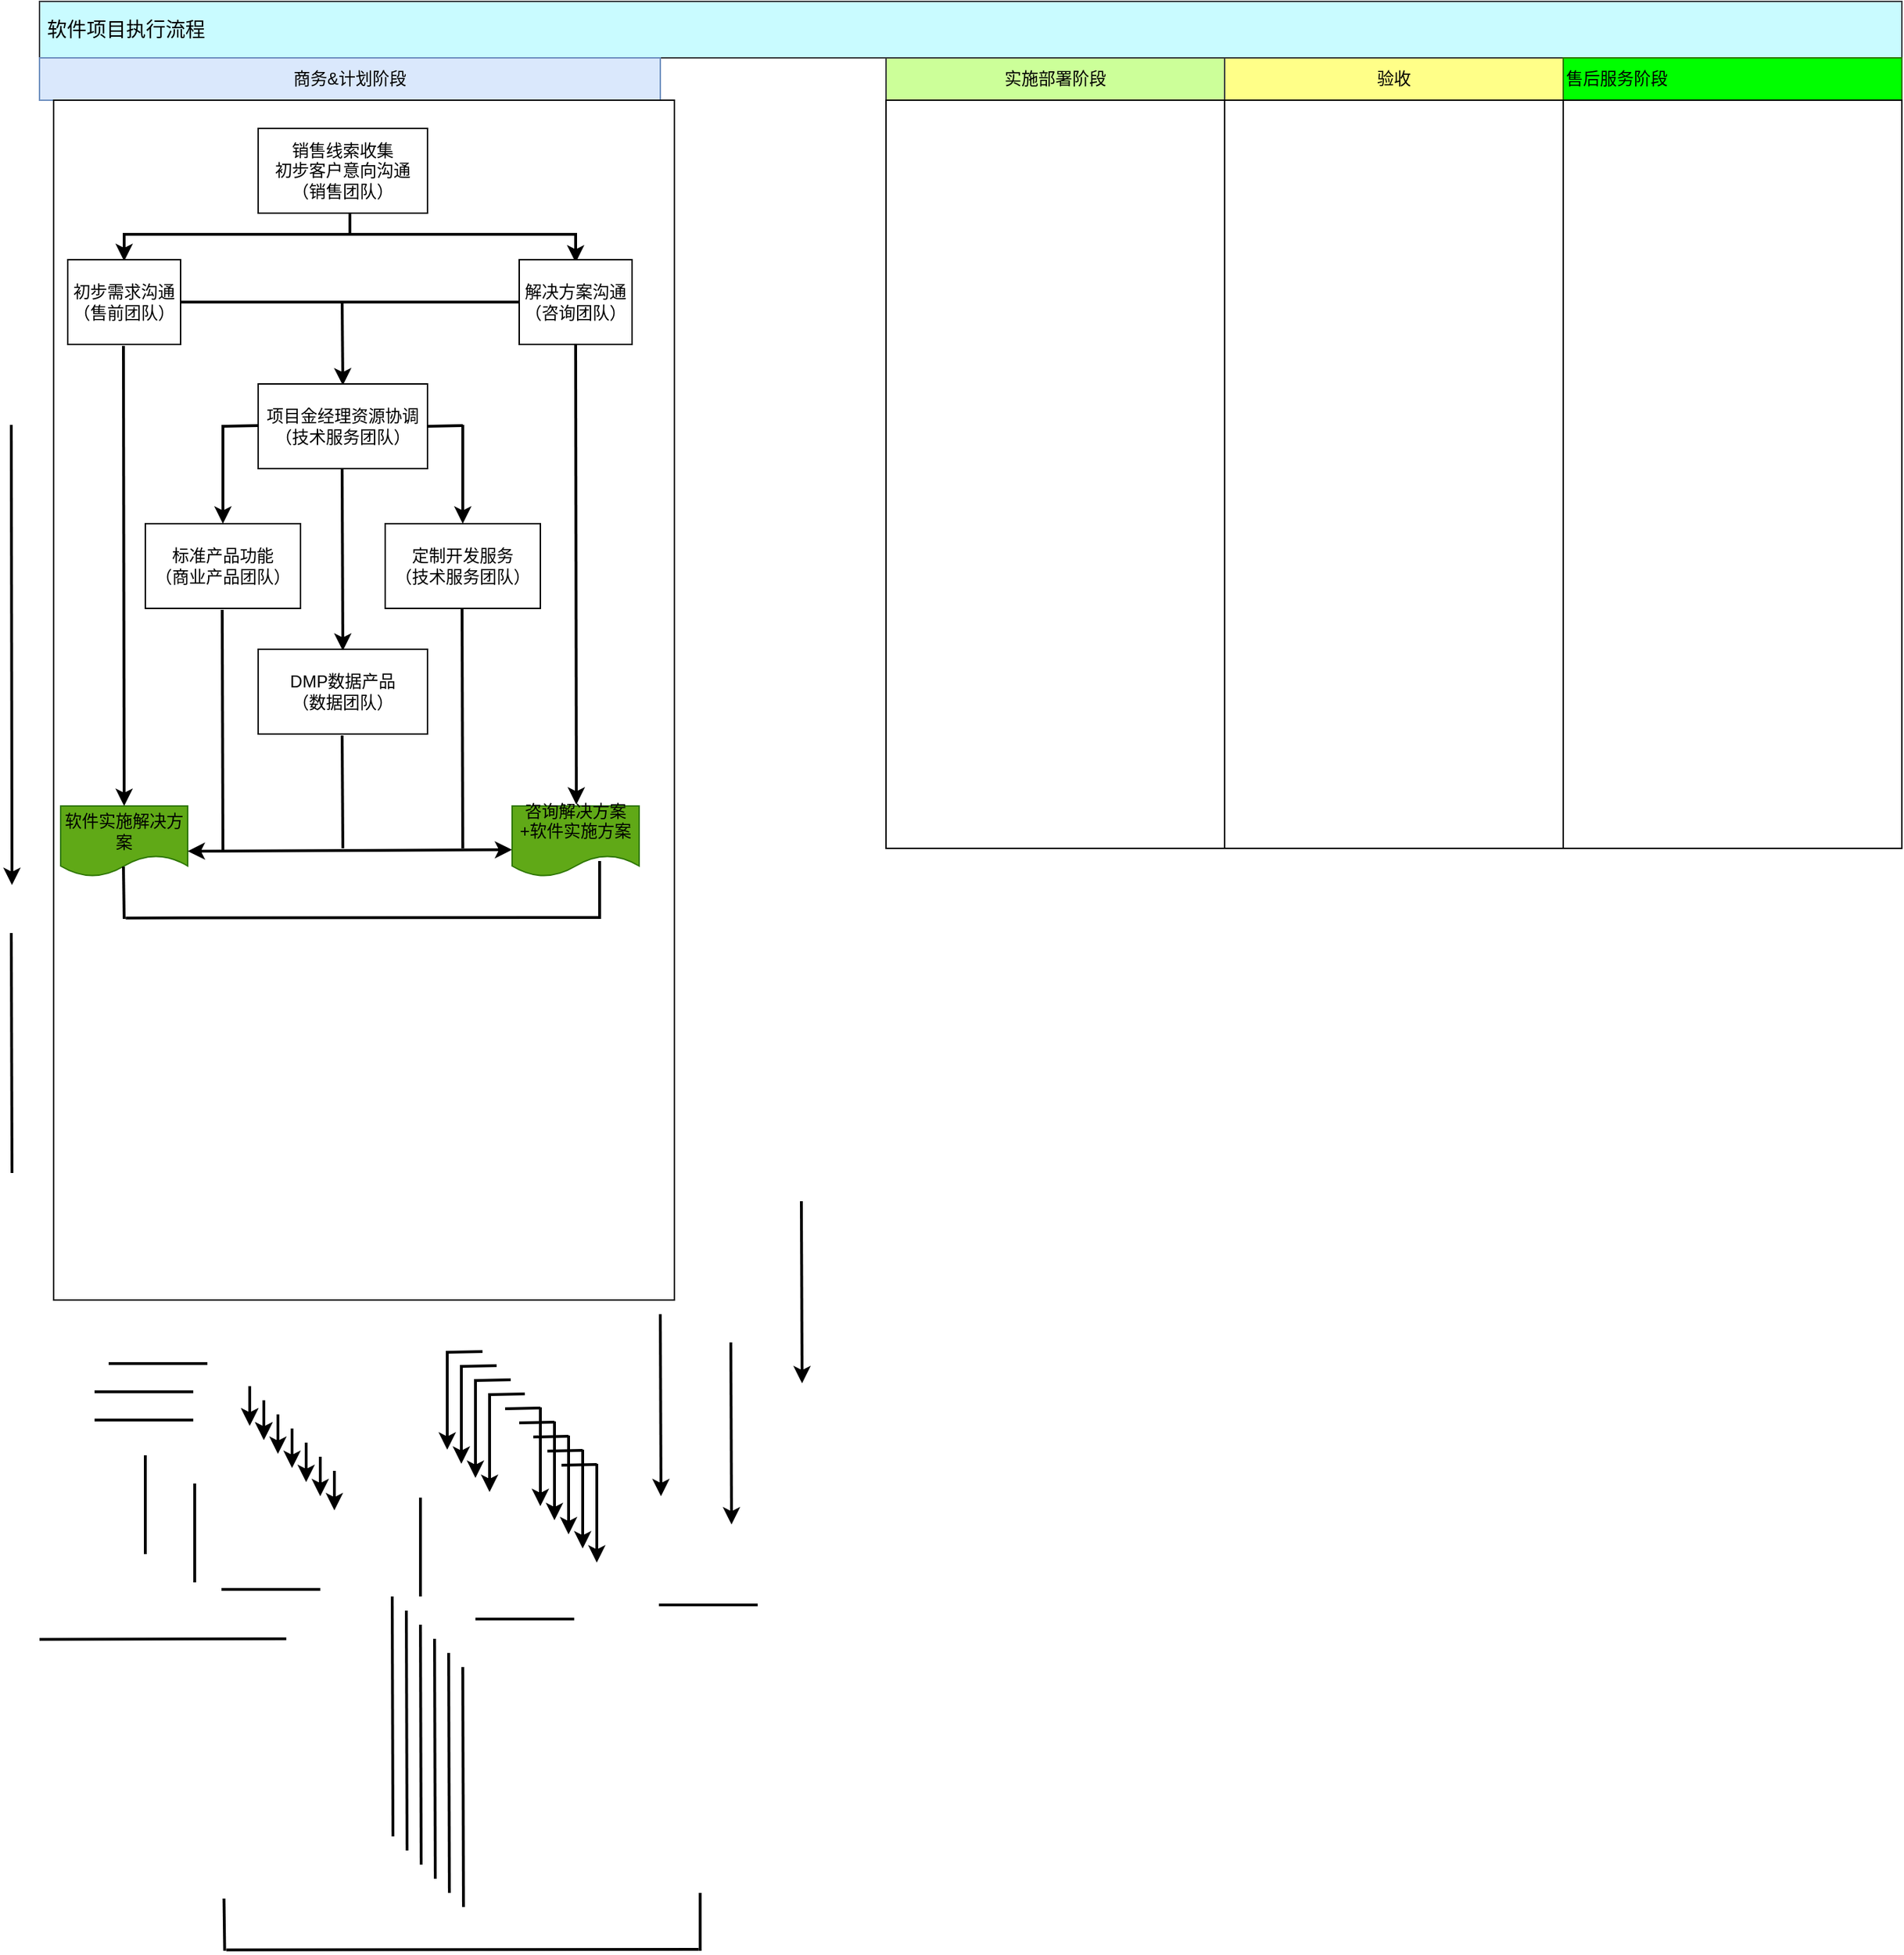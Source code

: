 <mxfile version="13.10.1" type="github">
  <diagram id="prtHgNgQTEPvFCAcTncT" name="Page-1">
    <mxGraphModel dx="767" dy="689" grid="1" gridSize="10" guides="1" tooltips="1" connect="1" arrows="1" fold="1" page="1" pageScale="1" pageWidth="827" pageHeight="1169" math="0" shadow="0">
      <root>
        <mxCell id="0" />
        <mxCell id="1" parent="0" />
        <mxCell id="oCY2eJbqUOLNiPiCaD8f-7" value="&amp;nbsp;&lt;font style=&quot;font-size: 14px&quot;&gt;软件项目执行流程&lt;/font&gt;" style="rounded=0;whiteSpace=wrap;html=1;strokeColor=#36393d;fillColor=#C9FBFF;align=left;" vertex="1" parent="1">
          <mxGeometry x="40" y="80" width="1320" height="40" as="geometry" />
        </mxCell>
        <mxCell id="oCY2eJbqUOLNiPiCaD8f-9" value="商务&amp;amp;计划阶段" style="rounded=0;whiteSpace=wrap;html=1;fillColor=#dae8fc;align=center;strokeColor=#6c8ebf;" vertex="1" parent="1">
          <mxGeometry x="40" y="120" width="440" height="30" as="geometry" />
        </mxCell>
        <mxCell id="oCY2eJbqUOLNiPiCaD8f-10" value="实施部署阶段" style="rounded=0;whiteSpace=wrap;html=1;align=center;strokeColor=#36393d;fillColor=#CCFF99;" vertex="1" parent="1">
          <mxGeometry x="640" y="120" width="240" height="30" as="geometry" />
        </mxCell>
        <mxCell id="oCY2eJbqUOLNiPiCaD8f-11" value="验收" style="rounded=0;whiteSpace=wrap;html=1;fillColor=#ffff88;align=center;strokeColor=#36393d;" vertex="1" parent="1">
          <mxGeometry x="880" y="120" width="240" height="30" as="geometry" />
        </mxCell>
        <mxCell id="oCY2eJbqUOLNiPiCaD8f-13" value="&lt;font color=&quot;#000000&quot;&gt;售后服务阶段&lt;/font&gt;" style="rounded=0;whiteSpace=wrap;html=1;align=left;strokeColor=#2D7600;fontColor=#ffffff;fillColor=#00FF00;" vertex="1" parent="1">
          <mxGeometry x="1120" y="120" width="240" height="30" as="geometry" />
        </mxCell>
        <mxCell id="oCY2eJbqUOLNiPiCaD8f-14" value="" style="rounded=0;whiteSpace=wrap;html=1;align=left;fillColor=#FFFFFF;" vertex="1" parent="1">
          <mxGeometry x="50" y="150" width="440" height="850" as="geometry" />
        </mxCell>
        <mxCell id="oCY2eJbqUOLNiPiCaD8f-15" value="" style="rounded=0;whiteSpace=wrap;html=1;fillColor=#FFFFFF;align=left;" vertex="1" parent="1">
          <mxGeometry x="640" y="150" width="240" height="530" as="geometry" />
        </mxCell>
        <mxCell id="oCY2eJbqUOLNiPiCaD8f-16" value="" style="rounded=0;whiteSpace=wrap;html=1;fillColor=#FFFFFF;align=left;" vertex="1" parent="1">
          <mxGeometry x="880" y="150" width="240" height="530" as="geometry" />
        </mxCell>
        <mxCell id="oCY2eJbqUOLNiPiCaD8f-17" value="" style="rounded=0;whiteSpace=wrap;html=1;fillColor=#FFFFFF;align=left;" vertex="1" parent="1">
          <mxGeometry x="1120" y="150" width="240" height="530" as="geometry" />
        </mxCell>
        <mxCell id="oCY2eJbqUOLNiPiCaD8f-18" value="销售线索收集&lt;br&gt;初步客户意向沟通&lt;br&gt;（销售团队）" style="rounded=0;whiteSpace=wrap;html=1;fillColor=#FFFFFF;align=center;" vertex="1" parent="1">
          <mxGeometry x="195" y="170" width="120" height="60" as="geometry" />
        </mxCell>
        <mxCell id="oCY2eJbqUOLNiPiCaD8f-21" value="" style="strokeWidth=2;html=1;shape=mxgraph.flowchart.annotation_2;align=left;labelPosition=right;pointerEvents=1;fillColor=#FFFFFF;direction=south;" vertex="1" parent="1">
          <mxGeometry x="100" y="230" width="320" height="30" as="geometry" />
        </mxCell>
        <mxCell id="oCY2eJbqUOLNiPiCaD8f-27" value="" style="endArrow=classic;html=1;endSize=6;strokeWidth=2;" edge="1" parent="1">
          <mxGeometry width="50" height="50" relative="1" as="geometry">
            <mxPoint x="100" y="244" as="sourcePoint" />
            <mxPoint x="100" y="264" as="targetPoint" />
          </mxGeometry>
        </mxCell>
        <mxCell id="oCY2eJbqUOLNiPiCaD8f-29" value="" style="endArrow=classic;html=1;endSize=6;strokeWidth=2;" edge="1" parent="1">
          <mxGeometry width="50" height="50" relative="1" as="geometry">
            <mxPoint x="420" y="246" as="sourcePoint" />
            <mxPoint x="420" y="265" as="targetPoint" />
          </mxGeometry>
        </mxCell>
        <mxCell id="oCY2eJbqUOLNiPiCaD8f-30" value="" style="endArrow=classic;html=1;endSize=6;strokeWidth=2;" edge="1" parent="1">
          <mxGeometry width="50" height="50" relative="1" as="geometry">
            <mxPoint x="254.5" y="292" as="sourcePoint" />
            <mxPoint x="255" y="352" as="targetPoint" />
          </mxGeometry>
        </mxCell>
        <mxCell id="oCY2eJbqUOLNiPiCaD8f-31" value="" style="endArrow=classic;html=1;endSize=6;strokeWidth=2;" edge="1" parent="1">
          <mxGeometry width="50" height="50" relative="1" as="geometry">
            <mxPoint x="189" y="1061" as="sourcePoint" />
            <mxPoint x="189" y="1089" as="targetPoint" />
          </mxGeometry>
        </mxCell>
        <mxCell id="oCY2eJbqUOLNiPiCaD8f-32" value="" style="endArrow=classic;html=1;endSize=6;strokeWidth=2;" edge="1" parent="1">
          <mxGeometry width="50" height="50" relative="1" as="geometry">
            <mxPoint x="199" y="1081" as="sourcePoint" />
            <mxPoint x="199" y="1099" as="targetPoint" />
          </mxGeometry>
        </mxCell>
        <mxCell id="oCY2eJbqUOLNiPiCaD8f-33" value="初步需求沟通&lt;br&gt;（售前团队）" style="rounded=0;whiteSpace=wrap;html=1;fillColor=#FFFFFF;align=center;" vertex="1" parent="1">
          <mxGeometry x="60" y="263" width="80" height="60" as="geometry" />
        </mxCell>
        <mxCell id="oCY2eJbqUOLNiPiCaD8f-39" value="解决方案沟通&lt;br&gt;（咨询团队）" style="rounded=0;whiteSpace=wrap;html=1;fillColor=#FFFFFF;align=center;" vertex="1" parent="1">
          <mxGeometry x="380" y="263" width="80" height="60" as="geometry" />
        </mxCell>
        <mxCell id="oCY2eJbqUOLNiPiCaD8f-41" value="" style="endArrow=none;html=1;strokeWidth=2;entryX=0;entryY=0.5;entryDx=0;entryDy=0;exitX=1;exitY=0.5;exitDx=0;exitDy=0;" edge="1" parent="1" source="oCY2eJbqUOLNiPiCaD8f-33" target="oCY2eJbqUOLNiPiCaD8f-39">
          <mxGeometry width="50" height="50" relative="1" as="geometry">
            <mxPoint x="180" y="290" as="sourcePoint" />
            <mxPoint x="237.98" y="291.01" as="targetPoint" />
          </mxGeometry>
        </mxCell>
        <mxCell id="oCY2eJbqUOLNiPiCaD8f-42" value="" style="endArrow=classic;html=1;endSize=6;strokeWidth=2;" edge="1" parent="1">
          <mxGeometry width="50" height="50" relative="1" as="geometry">
            <mxPoint x="189" y="1061" as="sourcePoint" />
            <mxPoint x="189" y="1089" as="targetPoint" />
          </mxGeometry>
        </mxCell>
        <mxCell id="oCY2eJbqUOLNiPiCaD8f-43" value="" style="endArrow=classic;html=1;endSize=6;strokeWidth=2;" edge="1" parent="1">
          <mxGeometry width="50" height="50" relative="1" as="geometry">
            <mxPoint x="170" y="380" as="sourcePoint" />
            <mxPoint x="170" y="450" as="targetPoint" />
          </mxGeometry>
        </mxCell>
        <mxCell id="oCY2eJbqUOLNiPiCaD8f-44" value="项目金经理资源协调&lt;br&gt;（技术服务团队）" style="rounded=0;whiteSpace=wrap;html=1;fillColor=#FFFFFF;align=center;" vertex="1" parent="1">
          <mxGeometry x="195" y="351" width="120" height="60" as="geometry" />
        </mxCell>
        <mxCell id="oCY2eJbqUOLNiPiCaD8f-46" value="" style="endArrow=classic;html=1;endSize=6;strokeWidth=2;" edge="1" parent="1">
          <mxGeometry width="50" height="50" relative="1" as="geometry">
            <mxPoint x="199" y="1071" as="sourcePoint" />
            <mxPoint x="199" y="1099" as="targetPoint" />
          </mxGeometry>
        </mxCell>
        <mxCell id="oCY2eJbqUOLNiPiCaD8f-47" value="" style="endArrow=classic;html=1;endSize=6;strokeWidth=2;" edge="1" parent="1">
          <mxGeometry width="50" height="50" relative="1" as="geometry">
            <mxPoint x="209" y="1081" as="sourcePoint" />
            <mxPoint x="209" y="1109" as="targetPoint" />
          </mxGeometry>
        </mxCell>
        <mxCell id="oCY2eJbqUOLNiPiCaD8f-48" value="" style="endArrow=classic;html=1;endSize=6;strokeWidth=2;" edge="1" parent="1">
          <mxGeometry width="50" height="50" relative="1" as="geometry">
            <mxPoint x="219" y="1091" as="sourcePoint" />
            <mxPoint x="219" y="1119" as="targetPoint" />
          </mxGeometry>
        </mxCell>
        <mxCell id="oCY2eJbqUOLNiPiCaD8f-49" value="" style="endArrow=classic;html=1;endSize=6;strokeWidth=2;" edge="1" parent="1">
          <mxGeometry width="50" height="50" relative="1" as="geometry">
            <mxPoint x="229" y="1101" as="sourcePoint" />
            <mxPoint x="229" y="1129" as="targetPoint" />
          </mxGeometry>
        </mxCell>
        <mxCell id="oCY2eJbqUOLNiPiCaD8f-50" value="" style="endArrow=classic;html=1;endSize=6;strokeWidth=2;" edge="1" parent="1">
          <mxGeometry width="50" height="50" relative="1" as="geometry">
            <mxPoint x="239" y="1111" as="sourcePoint" />
            <mxPoint x="239" y="1139" as="targetPoint" />
          </mxGeometry>
        </mxCell>
        <mxCell id="oCY2eJbqUOLNiPiCaD8f-51" value="" style="endArrow=classic;html=1;endSize=6;strokeWidth=2;" edge="1" parent="1">
          <mxGeometry width="50" height="50" relative="1" as="geometry">
            <mxPoint x="249" y="1121" as="sourcePoint" />
            <mxPoint x="249" y="1149" as="targetPoint" />
          </mxGeometry>
        </mxCell>
        <mxCell id="oCY2eJbqUOLNiPiCaD8f-53" value="" style="endArrow=none;html=1;strokeWidth=2;" edge="1" parent="1">
          <mxGeometry width="50" height="50" relative="1" as="geometry">
            <mxPoint x="170" y="381" as="sourcePoint" />
            <mxPoint x="195" y="380.5" as="targetPoint" />
          </mxGeometry>
        </mxCell>
        <mxCell id="oCY2eJbqUOLNiPiCaD8f-54" value="" style="endArrow=none;html=1;strokeWidth=2;" edge="1" parent="1">
          <mxGeometry width="50" height="50" relative="1" as="geometry">
            <mxPoint x="79" y="1065" as="sourcePoint" />
            <mxPoint x="149" y="1065" as="targetPoint" />
          </mxGeometry>
        </mxCell>
        <mxCell id="oCY2eJbqUOLNiPiCaD8f-56" value="" style="endArrow=none;html=1;strokeWidth=2;" edge="1" parent="1">
          <mxGeometry width="50" height="50" relative="1" as="geometry">
            <mxPoint x="479" y="1216" as="sourcePoint" />
            <mxPoint x="549" y="1216" as="targetPoint" />
          </mxGeometry>
        </mxCell>
        <mxCell id="oCY2eJbqUOLNiPiCaD8f-57" value="" style="endArrow=none;html=1;strokeWidth=2;" edge="1" parent="1">
          <mxGeometry width="50" height="50" relative="1" as="geometry">
            <mxPoint x="349" y="1226" as="sourcePoint" />
            <mxPoint x="419" y="1226" as="targetPoint" />
          </mxGeometry>
        </mxCell>
        <mxCell id="oCY2eJbqUOLNiPiCaD8f-58" value="" style="endArrow=none;html=1;strokeWidth=2;" edge="1" parent="1">
          <mxGeometry width="50" height="50" relative="1" as="geometry">
            <mxPoint x="169" y="1205" as="sourcePoint" />
            <mxPoint x="239" y="1205" as="targetPoint" />
          </mxGeometry>
        </mxCell>
        <mxCell id="oCY2eJbqUOLNiPiCaD8f-62" value="" style="endArrow=none;html=1;strokeWidth=2;" edge="1" parent="1">
          <mxGeometry width="50" height="50" relative="1" as="geometry">
            <mxPoint x="150" y="1200" as="sourcePoint" />
            <mxPoint x="150" y="1130" as="targetPoint" />
          </mxGeometry>
        </mxCell>
        <mxCell id="oCY2eJbqUOLNiPiCaD8f-63" value="" style="endArrow=none;html=1;strokeWidth=2;" edge="1" parent="1">
          <mxGeometry width="50" height="50" relative="1" as="geometry">
            <mxPoint x="79" y="1085" as="sourcePoint" />
            <mxPoint x="149" y="1085" as="targetPoint" />
          </mxGeometry>
        </mxCell>
        <mxCell id="oCY2eJbqUOLNiPiCaD8f-65" value="" style="endArrow=classic;html=1;endSize=6;strokeWidth=2;" edge="1" parent="1">
          <mxGeometry width="50" height="50" relative="1" as="geometry">
            <mxPoint x="199" y="1071" as="sourcePoint" />
            <mxPoint x="199" y="1099" as="targetPoint" />
          </mxGeometry>
        </mxCell>
        <mxCell id="oCY2eJbqUOLNiPiCaD8f-66" value="" style="endArrow=classic;html=1;endSize=6;strokeWidth=2;" edge="1" parent="1">
          <mxGeometry width="50" height="50" relative="1" as="geometry">
            <mxPoint x="329" y="1036" as="sourcePoint" />
            <mxPoint x="329" y="1106" as="targetPoint" />
          </mxGeometry>
        </mxCell>
        <mxCell id="oCY2eJbqUOLNiPiCaD8f-67" value="" style="endArrow=none;html=1;strokeWidth=2;" edge="1" parent="1">
          <mxGeometry width="50" height="50" relative="1" as="geometry">
            <mxPoint x="329" y="1037" as="sourcePoint" />
            <mxPoint x="354" y="1036.5" as="targetPoint" />
          </mxGeometry>
        </mxCell>
        <mxCell id="oCY2eJbqUOLNiPiCaD8f-76" value="" style="endArrow=classic;html=1;endSize=6;strokeWidth=2;" edge="1" parent="1">
          <mxGeometry width="50" height="50" relative="1" as="geometry">
            <mxPoint x="339" y="1046" as="sourcePoint" />
            <mxPoint x="339" y="1116" as="targetPoint" />
          </mxGeometry>
        </mxCell>
        <mxCell id="oCY2eJbqUOLNiPiCaD8f-77" value="" style="endArrow=none;html=1;strokeWidth=2;" edge="1" parent="1">
          <mxGeometry width="50" height="50" relative="1" as="geometry">
            <mxPoint x="339" y="1047" as="sourcePoint" />
            <mxPoint x="364" y="1046.5" as="targetPoint" />
          </mxGeometry>
        </mxCell>
        <mxCell id="oCY2eJbqUOLNiPiCaD8f-78" value="" style="endArrow=classic;html=1;endSize=6;strokeWidth=2;" edge="1" parent="1">
          <mxGeometry width="50" height="50" relative="1" as="geometry">
            <mxPoint x="349" y="1056" as="sourcePoint" />
            <mxPoint x="349" y="1126" as="targetPoint" />
          </mxGeometry>
        </mxCell>
        <mxCell id="oCY2eJbqUOLNiPiCaD8f-79" value="" style="endArrow=none;html=1;strokeWidth=2;" edge="1" parent="1">
          <mxGeometry width="50" height="50" relative="1" as="geometry">
            <mxPoint x="349" y="1057" as="sourcePoint" />
            <mxPoint x="374" y="1056.5" as="targetPoint" />
          </mxGeometry>
        </mxCell>
        <mxCell id="oCY2eJbqUOLNiPiCaD8f-80" value="" style="endArrow=classic;html=1;endSize=6;strokeWidth=2;" edge="1" parent="1">
          <mxGeometry width="50" height="50" relative="1" as="geometry">
            <mxPoint x="359" y="1066" as="sourcePoint" />
            <mxPoint x="359" y="1136" as="targetPoint" />
          </mxGeometry>
        </mxCell>
        <mxCell id="oCY2eJbqUOLNiPiCaD8f-81" value="" style="endArrow=none;html=1;strokeWidth=2;" edge="1" parent="1">
          <mxGeometry width="50" height="50" relative="1" as="geometry">
            <mxPoint x="359" y="1067" as="sourcePoint" />
            <mxPoint x="384" y="1066.5" as="targetPoint" />
          </mxGeometry>
        </mxCell>
        <mxCell id="oCY2eJbqUOLNiPiCaD8f-82" value="" style="endArrow=classic;html=1;endSize=6;strokeWidth=2;" edge="1" parent="1">
          <mxGeometry width="50" height="50" relative="1" as="geometry">
            <mxPoint x="395" y="1076" as="sourcePoint" />
            <mxPoint x="395" y="1146" as="targetPoint" />
          </mxGeometry>
        </mxCell>
        <mxCell id="oCY2eJbqUOLNiPiCaD8f-83" value="" style="endArrow=none;html=1;strokeWidth=2;" edge="1" parent="1">
          <mxGeometry width="50" height="50" relative="1" as="geometry">
            <mxPoint x="370" y="1077" as="sourcePoint" />
            <mxPoint x="395" y="1076.5" as="targetPoint" />
          </mxGeometry>
        </mxCell>
        <mxCell id="oCY2eJbqUOLNiPiCaD8f-84" value="" style="endArrow=classic;html=1;endSize=6;strokeWidth=2;" edge="1" parent="1">
          <mxGeometry width="50" height="50" relative="1" as="geometry">
            <mxPoint x="405" y="1086" as="sourcePoint" />
            <mxPoint x="405" y="1156" as="targetPoint" />
          </mxGeometry>
        </mxCell>
        <mxCell id="oCY2eJbqUOLNiPiCaD8f-85" value="" style="endArrow=none;html=1;strokeWidth=2;" edge="1" parent="1">
          <mxGeometry width="50" height="50" relative="1" as="geometry">
            <mxPoint x="380" y="1087" as="sourcePoint" />
            <mxPoint x="405" y="1086.5" as="targetPoint" />
          </mxGeometry>
        </mxCell>
        <mxCell id="oCY2eJbqUOLNiPiCaD8f-86" value="" style="endArrow=classic;html=1;endSize=6;strokeWidth=2;" edge="1" parent="1">
          <mxGeometry width="50" height="50" relative="1" as="geometry">
            <mxPoint x="415" y="1096" as="sourcePoint" />
            <mxPoint x="415" y="1166" as="targetPoint" />
          </mxGeometry>
        </mxCell>
        <mxCell id="oCY2eJbqUOLNiPiCaD8f-87" value="" style="endArrow=none;html=1;strokeWidth=2;" edge="1" parent="1">
          <mxGeometry width="50" height="50" relative="1" as="geometry">
            <mxPoint x="390" y="1097" as="sourcePoint" />
            <mxPoint x="415" y="1096.5" as="targetPoint" />
          </mxGeometry>
        </mxCell>
        <mxCell id="oCY2eJbqUOLNiPiCaD8f-88" value="" style="endArrow=classic;html=1;endSize=6;strokeWidth=2;" edge="1" parent="1">
          <mxGeometry width="50" height="50" relative="1" as="geometry">
            <mxPoint x="425" y="1106" as="sourcePoint" />
            <mxPoint x="425" y="1176" as="targetPoint" />
          </mxGeometry>
        </mxCell>
        <mxCell id="oCY2eJbqUOLNiPiCaD8f-89" value="" style="endArrow=none;html=1;strokeWidth=2;" edge="1" parent="1">
          <mxGeometry width="50" height="50" relative="1" as="geometry">
            <mxPoint x="400" y="1107" as="sourcePoint" />
            <mxPoint x="425" y="1106.5" as="targetPoint" />
          </mxGeometry>
        </mxCell>
        <mxCell id="oCY2eJbqUOLNiPiCaD8f-90" value="" style="endArrow=classic;html=1;endSize=6;strokeWidth=2;" edge="1" parent="1">
          <mxGeometry width="50" height="50" relative="1" as="geometry">
            <mxPoint x="435" y="1116" as="sourcePoint" />
            <mxPoint x="435" y="1186" as="targetPoint" />
          </mxGeometry>
        </mxCell>
        <mxCell id="oCY2eJbqUOLNiPiCaD8f-91" value="" style="endArrow=none;html=1;strokeWidth=2;" edge="1" parent="1">
          <mxGeometry width="50" height="50" relative="1" as="geometry">
            <mxPoint x="410" y="1117" as="sourcePoint" />
            <mxPoint x="435" y="1116.5" as="targetPoint" />
          </mxGeometry>
        </mxCell>
        <mxCell id="oCY2eJbqUOLNiPiCaD8f-92" value="" style="endArrow=classic;html=1;endSize=6;strokeWidth=2;" edge="1" parent="1">
          <mxGeometry width="50" height="50" relative="1" as="geometry">
            <mxPoint x="340" y="380" as="sourcePoint" />
            <mxPoint x="340" y="450" as="targetPoint" />
          </mxGeometry>
        </mxCell>
        <mxCell id="oCY2eJbqUOLNiPiCaD8f-93" value="" style="endArrow=none;html=1;strokeWidth=2;" edge="1" parent="1">
          <mxGeometry width="50" height="50" relative="1" as="geometry">
            <mxPoint x="315" y="381" as="sourcePoint" />
            <mxPoint x="340" y="380.5" as="targetPoint" />
          </mxGeometry>
        </mxCell>
        <mxCell id="oCY2eJbqUOLNiPiCaD8f-94" value="标准产品功能&lt;br&gt;（商业产品团队）" style="rounded=0;whiteSpace=wrap;html=1;fillColor=#FFFFFF;align=center;" vertex="1" parent="1">
          <mxGeometry x="115" y="450" width="110" height="60" as="geometry" />
        </mxCell>
        <mxCell id="oCY2eJbqUOLNiPiCaD8f-95" value="定制开发服务&lt;br&gt;（技术服务团队）" style="rounded=0;whiteSpace=wrap;html=1;fillColor=#FFFFFF;align=center;" vertex="1" parent="1">
          <mxGeometry x="285" y="450" width="110" height="60" as="geometry" />
        </mxCell>
        <mxCell id="oCY2eJbqUOLNiPiCaD8f-96" value="" style="endArrow=classic;html=1;endSize=6;strokeWidth=2;" edge="1" parent="1">
          <mxGeometry width="50" height="50" relative="1" as="geometry">
            <mxPoint x="254.5" y="411" as="sourcePoint" />
            <mxPoint x="255" y="540" as="targetPoint" />
          </mxGeometry>
        </mxCell>
        <mxCell id="oCY2eJbqUOLNiPiCaD8f-97" value="DMP数据产品&lt;br&gt;（数据团队）" style="rounded=0;whiteSpace=wrap;html=1;fillColor=#FFFFFF;align=center;" vertex="1" parent="1">
          <mxGeometry x="195" y="539" width="120" height="60" as="geometry" />
        </mxCell>
        <mxCell id="oCY2eJbqUOLNiPiCaD8f-98" value="" style="endArrow=classic;html=1;endSize=6;strokeWidth=2;" edge="1" parent="1">
          <mxGeometry width="50" height="50" relative="1" as="geometry">
            <mxPoint x="480" y="1010" as="sourcePoint" />
            <mxPoint x="480.5" y="1139" as="targetPoint" />
          </mxGeometry>
        </mxCell>
        <mxCell id="oCY2eJbqUOLNiPiCaD8f-99" value="" style="endArrow=classic;html=1;endSize=6;strokeWidth=2;" edge="1" parent="1">
          <mxGeometry width="50" height="50" relative="1" as="geometry">
            <mxPoint x="99.5" y="324" as="sourcePoint" />
            <mxPoint x="100" y="650" as="targetPoint" />
          </mxGeometry>
        </mxCell>
        <mxCell id="oCY2eJbqUOLNiPiCaD8f-100" value="" style="endArrow=classic;html=1;endSize=6;strokeWidth=2;" edge="1" parent="1">
          <mxGeometry width="50" height="50" relative="1" as="geometry">
            <mxPoint x="580" y="930" as="sourcePoint" />
            <mxPoint x="580.5" y="1059" as="targetPoint" />
          </mxGeometry>
        </mxCell>
        <mxCell id="oCY2eJbqUOLNiPiCaD8f-101" value="" style="endArrow=classic;html=1;endSize=6;strokeWidth=2;" edge="1" parent="1">
          <mxGeometry width="50" height="50" relative="1" as="geometry">
            <mxPoint x="530" y="1030" as="sourcePoint" />
            <mxPoint x="530.5" y="1159" as="targetPoint" />
          </mxGeometry>
        </mxCell>
        <mxCell id="oCY2eJbqUOLNiPiCaD8f-102" value="" style="endArrow=classic;html=1;endSize=6;strokeWidth=2;" edge="1" parent="1">
          <mxGeometry width="50" height="50" relative="1" as="geometry">
            <mxPoint x="420" y="323" as="sourcePoint" />
            <mxPoint x="420.5" y="649" as="targetPoint" />
          </mxGeometry>
        </mxCell>
        <mxCell id="oCY2eJbqUOLNiPiCaD8f-103" value="" style="endArrow=classic;html=1;endSize=6;strokeWidth=2;" edge="1" parent="1">
          <mxGeometry width="50" height="50" relative="1" as="geometry">
            <mxPoint x="20" y="380" as="sourcePoint" />
            <mxPoint x="20.5" y="706" as="targetPoint" />
          </mxGeometry>
        </mxCell>
        <mxCell id="oCY2eJbqUOLNiPiCaD8f-104" value="" style="endArrow=none;html=1;strokeWidth=2;" edge="1" parent="1">
          <mxGeometry width="50" height="50" relative="1" as="geometry">
            <mxPoint x="89" y="1045" as="sourcePoint" />
            <mxPoint x="159" y="1045" as="targetPoint" />
          </mxGeometry>
        </mxCell>
        <mxCell id="oCY2eJbqUOLNiPiCaD8f-105" value="" style="endArrow=none;html=1;strokeWidth=2;" edge="1" parent="1">
          <mxGeometry width="50" height="50" relative="1" as="geometry">
            <mxPoint x="115" y="1180" as="sourcePoint" />
            <mxPoint x="115" y="1110" as="targetPoint" />
          </mxGeometry>
        </mxCell>
        <mxCell id="oCY2eJbqUOLNiPiCaD8f-106" value="" style="endArrow=none;html=1;strokeWidth=2;" edge="1" parent="1">
          <mxGeometry width="50" height="50" relative="1" as="geometry">
            <mxPoint x="170" y="681" as="sourcePoint" />
            <mxPoint x="169.5" y="511" as="targetPoint" />
          </mxGeometry>
        </mxCell>
        <mxCell id="oCY2eJbqUOLNiPiCaD8f-107" value="" style="endArrow=none;html=1;strokeWidth=2;" edge="1" parent="1">
          <mxGeometry width="50" height="50" relative="1" as="geometry">
            <mxPoint x="310" y="1210" as="sourcePoint" />
            <mxPoint x="310" y="1140" as="targetPoint" />
          </mxGeometry>
        </mxCell>
        <mxCell id="oCY2eJbqUOLNiPiCaD8f-109" value="" style="endArrow=none;html=1;strokeWidth=2;" edge="1" parent="1">
          <mxGeometry width="50" height="50" relative="1" as="geometry">
            <mxPoint x="290.5" y="1380" as="sourcePoint" />
            <mxPoint x="290" y="1210" as="targetPoint" />
          </mxGeometry>
        </mxCell>
        <mxCell id="oCY2eJbqUOLNiPiCaD8f-110" value="" style="endArrow=none;html=1;strokeWidth=2;" edge="1" parent="1">
          <mxGeometry width="50" height="50" relative="1" as="geometry">
            <mxPoint x="340" y="680" as="sourcePoint" />
            <mxPoint x="339.5" y="510" as="targetPoint" />
          </mxGeometry>
        </mxCell>
        <mxCell id="oCY2eJbqUOLNiPiCaD8f-111" value="" style="endArrow=none;html=1;strokeWidth=2;" edge="1" parent="1">
          <mxGeometry width="50" height="50" relative="1" as="geometry">
            <mxPoint x="20.5" y="910" as="sourcePoint" />
            <mxPoint x="20" y="740" as="targetPoint" />
          </mxGeometry>
        </mxCell>
        <mxCell id="oCY2eJbqUOLNiPiCaD8f-112" value="" style="endArrow=none;html=1;strokeWidth=2;" edge="1" parent="1">
          <mxGeometry width="50" height="50" relative="1" as="geometry">
            <mxPoint x="300.5" y="1390" as="sourcePoint" />
            <mxPoint x="300" y="1220" as="targetPoint" />
          </mxGeometry>
        </mxCell>
        <mxCell id="oCY2eJbqUOLNiPiCaD8f-113" value="" style="endArrow=none;html=1;strokeWidth=2;" edge="1" parent="1">
          <mxGeometry width="50" height="50" relative="1" as="geometry">
            <mxPoint x="310.5" y="1400" as="sourcePoint" />
            <mxPoint x="310" y="1230" as="targetPoint" />
          </mxGeometry>
        </mxCell>
        <mxCell id="oCY2eJbqUOLNiPiCaD8f-114" value="" style="endArrow=none;html=1;strokeWidth=2;" edge="1" parent="1">
          <mxGeometry width="50" height="50" relative="1" as="geometry">
            <mxPoint x="320.5" y="1410" as="sourcePoint" />
            <mxPoint x="320" y="1240" as="targetPoint" />
          </mxGeometry>
        </mxCell>
        <mxCell id="oCY2eJbqUOLNiPiCaD8f-115" value="" style="endArrow=none;html=1;strokeWidth=2;" edge="1" parent="1">
          <mxGeometry width="50" height="50" relative="1" as="geometry">
            <mxPoint x="330.5" y="1420" as="sourcePoint" />
            <mxPoint x="330" y="1250" as="targetPoint" />
          </mxGeometry>
        </mxCell>
        <mxCell id="oCY2eJbqUOLNiPiCaD8f-116" value="" style="endArrow=none;html=1;strokeWidth=2;" edge="1" parent="1">
          <mxGeometry width="50" height="50" relative="1" as="geometry">
            <mxPoint x="340.5" y="1430" as="sourcePoint" />
            <mxPoint x="340" y="1260" as="targetPoint" />
          </mxGeometry>
        </mxCell>
        <mxCell id="oCY2eJbqUOLNiPiCaD8f-117" value="" style="endArrow=none;html=1;strokeWidth=2;" edge="1" parent="1">
          <mxGeometry width="50" height="50" relative="1" as="geometry">
            <mxPoint x="255" y="680" as="sourcePoint" />
            <mxPoint x="254.5" y="600" as="targetPoint" />
          </mxGeometry>
        </mxCell>
        <mxCell id="oCY2eJbqUOLNiPiCaD8f-118" value="&lt;font color=&quot;#000000&quot;&gt;软件实施解决方案&lt;/font&gt;" style="shape=document;whiteSpace=wrap;html=1;boundedLbl=1;fillColor=#60a917;align=center;strokeColor=#2D7600;fontColor=#ffffff;" vertex="1" parent="1">
          <mxGeometry x="55" y="650" width="90" height="50" as="geometry" />
        </mxCell>
        <mxCell id="oCY2eJbqUOLNiPiCaD8f-119" value="" style="endArrow=classic;startArrow=classic;html=1;strokeWidth=2;entryX=-0.011;entryY=0.64;entryDx=0;entryDy=0;entryPerimeter=0;" edge="1" parent="1">
          <mxGeometry width="50" height="50" relative="1" as="geometry">
            <mxPoint x="145" y="682" as="sourcePoint" />
            <mxPoint x="375.01" y="681" as="targetPoint" />
          </mxGeometry>
        </mxCell>
        <mxCell id="oCY2eJbqUOLNiPiCaD8f-120" value="&lt;font color=&quot;#000000&quot;&gt;咨询解决方案&lt;br&gt;+软件实施方案&lt;br&gt;&lt;br&gt;&lt;/font&gt;" style="shape=document;whiteSpace=wrap;html=1;boundedLbl=1;fillColor=#60a917;align=center;strokeColor=#2D7600;fontColor=#ffffff;" vertex="1" parent="1">
          <mxGeometry x="375" y="650" width="90" height="50" as="geometry" />
        </mxCell>
        <mxCell id="oCY2eJbqUOLNiPiCaD8f-123" value="" style="endArrow=none;html=1;strokeWidth=2;exitX=0.023;exitY=0.671;exitDx=0;exitDy=0;exitPerimeter=0;" edge="1" parent="1">
          <mxGeometry width="50" height="50" relative="1" as="geometry">
            <mxPoint x="101.12" y="729.35" as="sourcePoint" />
            <mxPoint x="436" y="729" as="targetPoint" />
          </mxGeometry>
        </mxCell>
        <mxCell id="oCY2eJbqUOLNiPiCaD8f-124" value="" style="endArrow=none;html=1;strokeWidth=2;exitX=0.023;exitY=0.671;exitDx=0;exitDy=0;exitPerimeter=0;" edge="1" parent="1">
          <mxGeometry width="50" height="50" relative="1" as="geometry">
            <mxPoint x="40" y="1240.35" as="sourcePoint" />
            <mxPoint x="214.88" y="1240" as="targetPoint" />
          </mxGeometry>
        </mxCell>
        <mxCell id="oCY2eJbqUOLNiPiCaD8f-125" value="" style="endArrow=none;html=1;strokeWidth=2;" edge="1" parent="1">
          <mxGeometry width="50" height="50" relative="1" as="geometry">
            <mxPoint x="100" y="730" as="sourcePoint" />
            <mxPoint x="99.5" y="693" as="targetPoint" />
          </mxGeometry>
        </mxCell>
        <mxCell id="oCY2eJbqUOLNiPiCaD8f-126" value="" style="endArrow=none;html=1;strokeWidth=2;" edge="1" parent="1">
          <mxGeometry width="50" height="50" relative="1" as="geometry">
            <mxPoint x="437" y="730" as="sourcePoint" />
            <mxPoint x="437" y="689" as="targetPoint" />
          </mxGeometry>
        </mxCell>
        <mxCell id="oCY2eJbqUOLNiPiCaD8f-127" value="" style="endArrow=none;html=1;strokeWidth=2;exitX=0.023;exitY=0.671;exitDx=0;exitDy=0;exitPerimeter=0;" edge="1" parent="1">
          <mxGeometry width="50" height="50" relative="1" as="geometry">
            <mxPoint x="172.37" y="1460.35" as="sourcePoint" />
            <mxPoint x="507.25" y="1460" as="targetPoint" />
          </mxGeometry>
        </mxCell>
        <mxCell id="oCY2eJbqUOLNiPiCaD8f-128" value="" style="endArrow=none;html=1;strokeWidth=2;" edge="1" parent="1">
          <mxGeometry width="50" height="50" relative="1" as="geometry">
            <mxPoint x="171.25" y="1461" as="sourcePoint" />
            <mxPoint x="170.75" y="1424" as="targetPoint" />
          </mxGeometry>
        </mxCell>
        <mxCell id="oCY2eJbqUOLNiPiCaD8f-129" value="" style="endArrow=none;html=1;strokeWidth=2;" edge="1" parent="1">
          <mxGeometry width="50" height="50" relative="1" as="geometry">
            <mxPoint x="508.25" y="1461" as="sourcePoint" />
            <mxPoint x="508.25" y="1420" as="targetPoint" />
          </mxGeometry>
        </mxCell>
      </root>
    </mxGraphModel>
  </diagram>
</mxfile>
